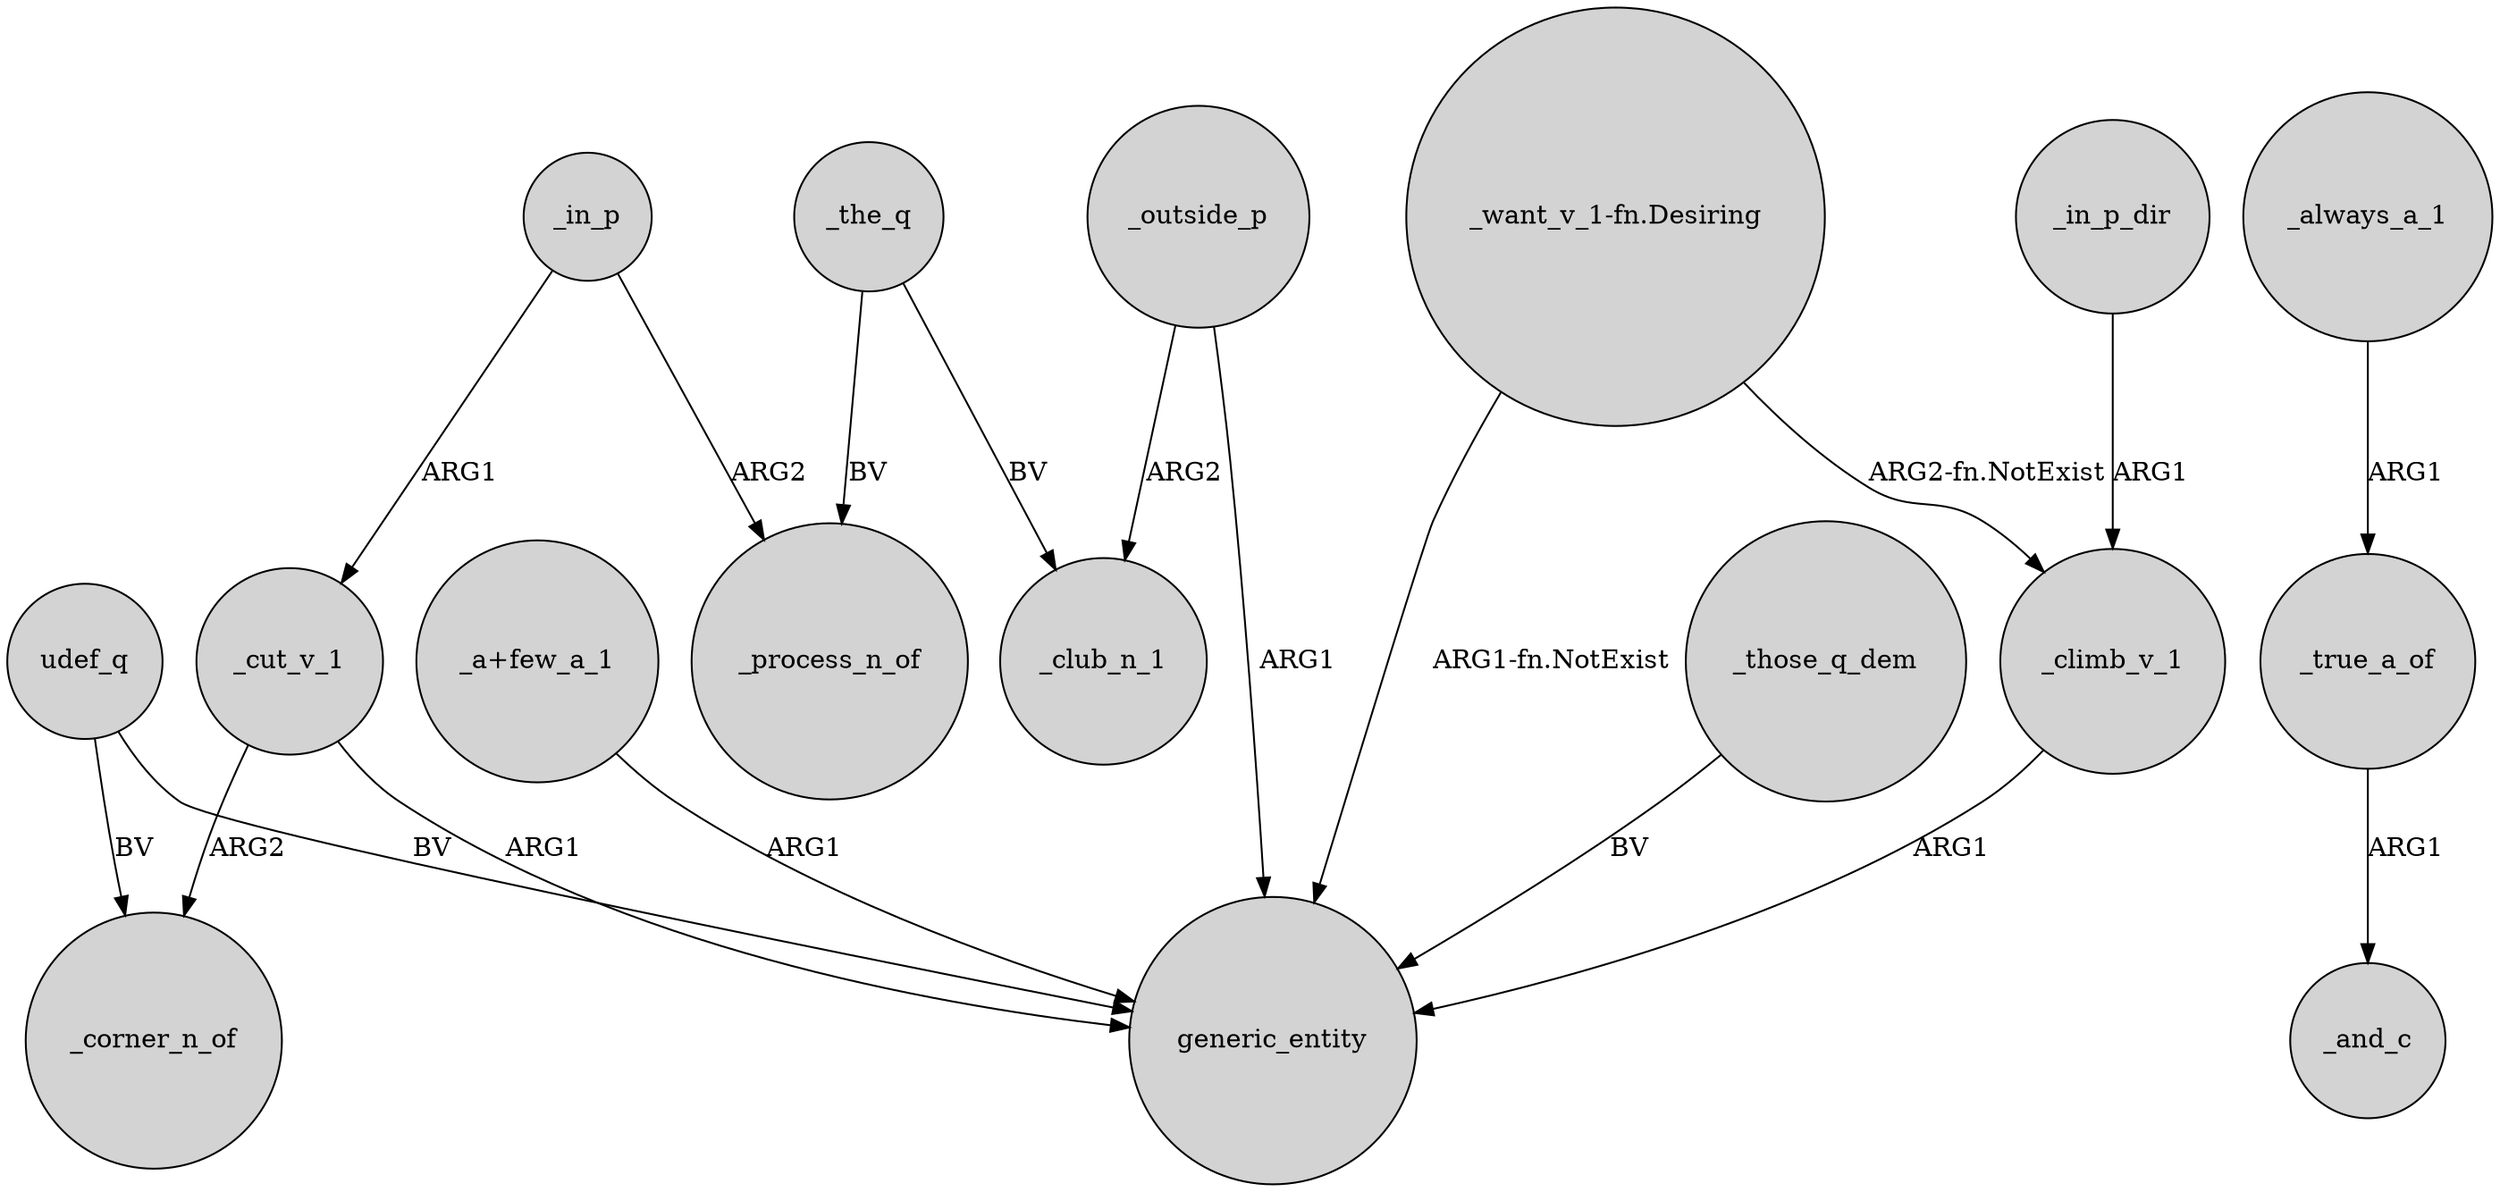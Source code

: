 digraph {
	node [shape=circle style=filled]
	"_want_v_1-fn.Desiring" -> generic_entity [label="ARG1-fn.NotExist"]
	_true_a_of -> _and_c [label=ARG1]
	_the_q -> _club_n_1 [label=BV]
	"_a+few_a_1" -> generic_entity [label=ARG1]
	udef_q -> _corner_n_of [label=BV]
	"_want_v_1-fn.Desiring" -> _climb_v_1 [label="ARG2-fn.NotExist"]
	_always_a_1 -> _true_a_of [label=ARG1]
	_in_p_dir -> _climb_v_1 [label=ARG1]
	udef_q -> generic_entity [label=BV]
	_cut_v_1 -> generic_entity [label=ARG1]
	_outside_p -> _club_n_1 [label=ARG2]
	_cut_v_1 -> _corner_n_of [label=ARG2]
	_outside_p -> generic_entity [label=ARG1]
	_in_p -> _process_n_of [label=ARG2]
	_in_p -> _cut_v_1 [label=ARG1]
	_those_q_dem -> generic_entity [label=BV]
	_climb_v_1 -> generic_entity [label=ARG1]
	_the_q -> _process_n_of [label=BV]
}
